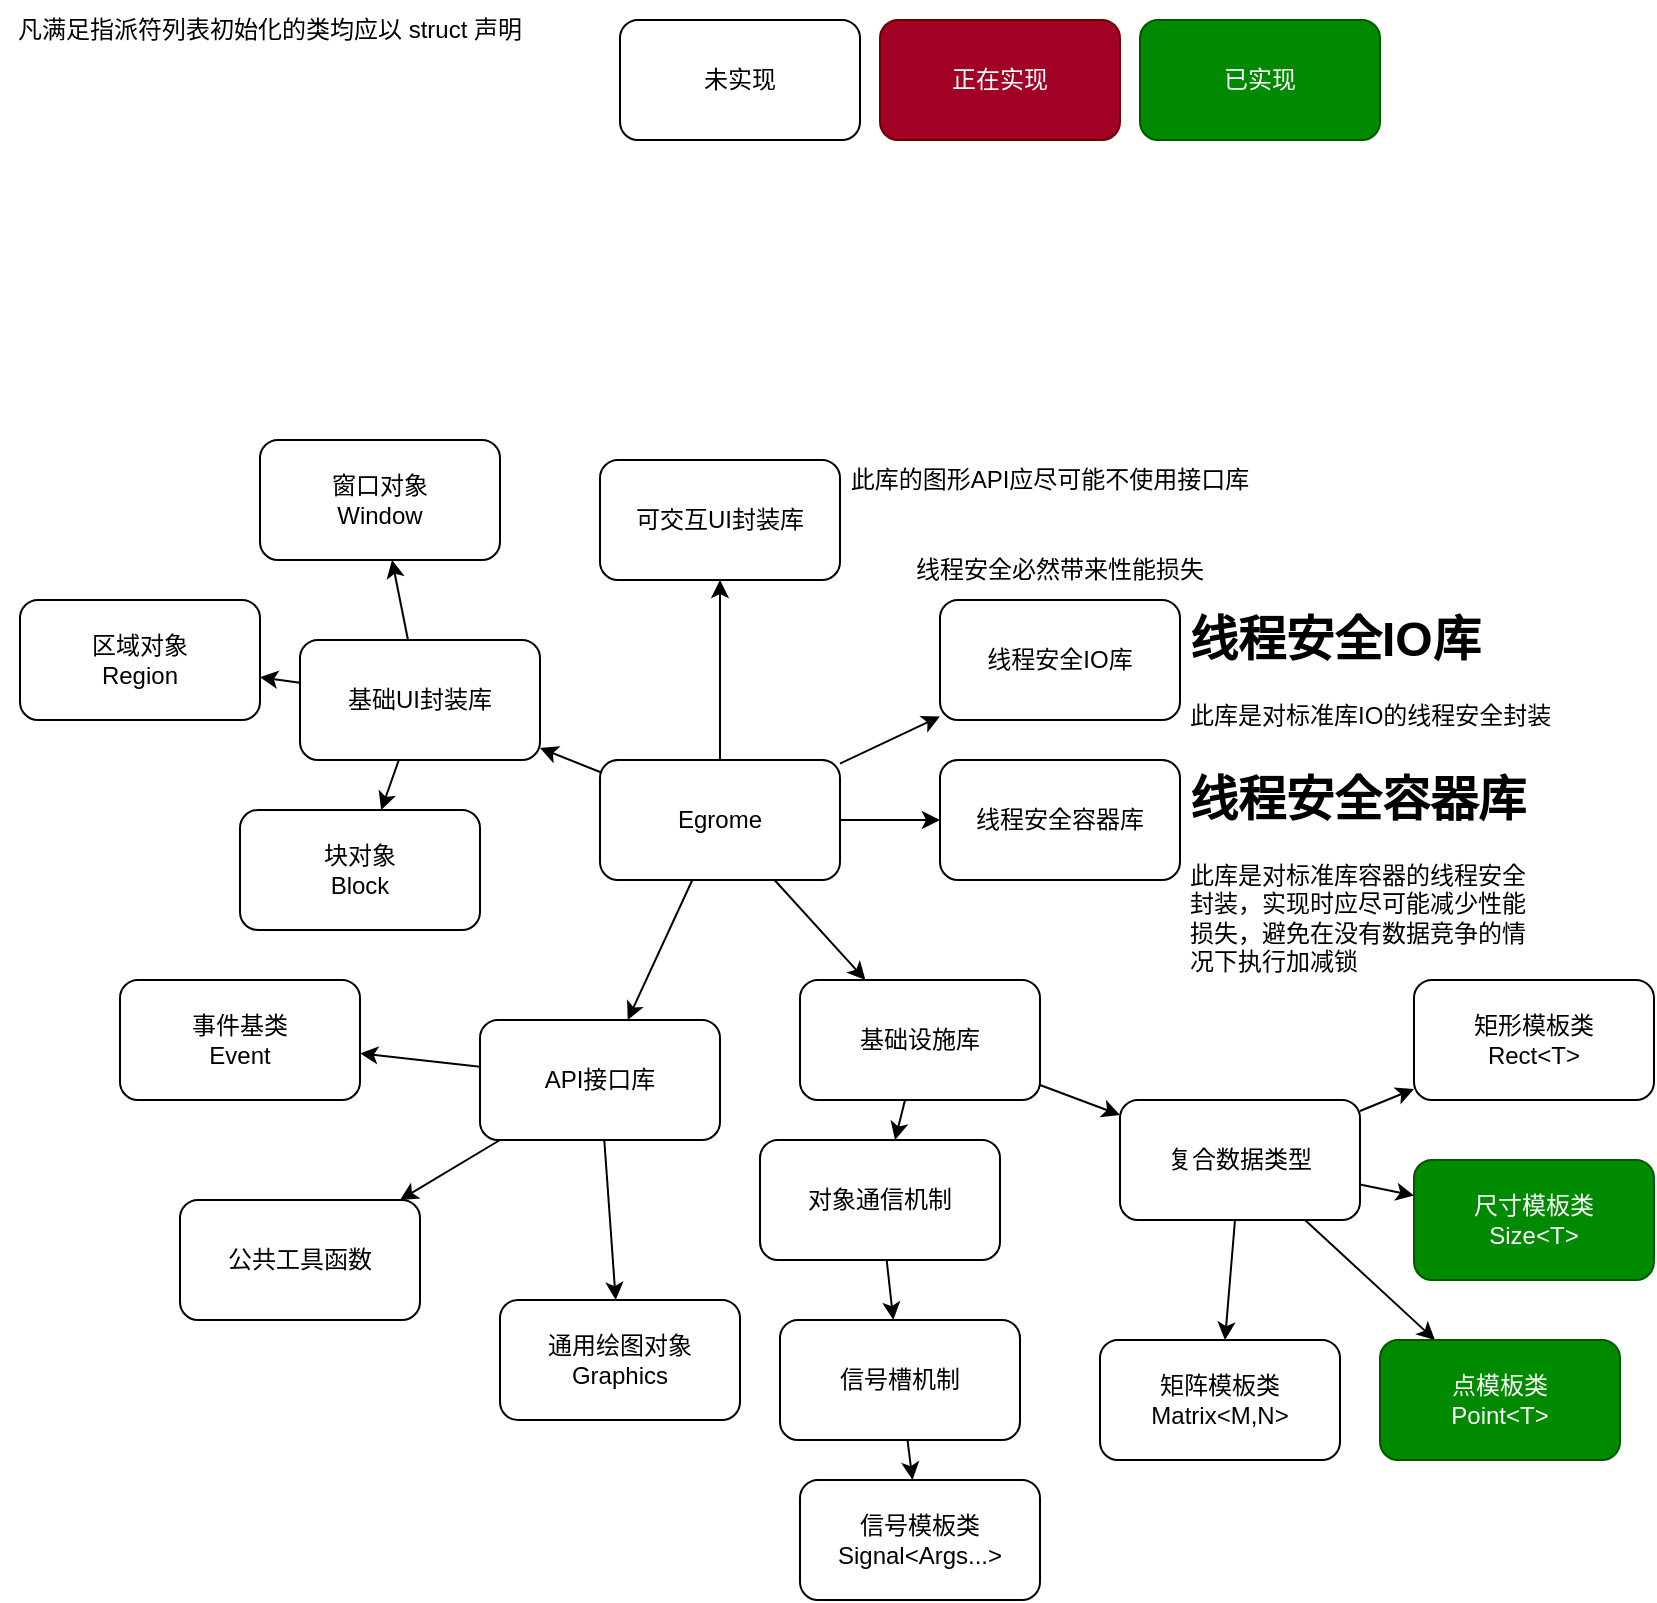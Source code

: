 <mxfile>
    <diagram id="NkuJCX3ARFkseNm6hfjC" name="第 1 页">
        <mxGraphModel dx="1234" dy="779" grid="1" gridSize="10" guides="1" tooltips="1" connect="1" arrows="1" fold="1" page="1" pageScale="1" pageWidth="827" pageHeight="1169" math="0" shadow="0">
            <root>
                <mxCell id="0"/>
                <mxCell id="1" parent="0"/>
                <mxCell id="20" style="edgeStyle=none;html=1;" parent="1" source="2" target="3" edge="1">
                    <mxGeometry relative="1" as="geometry"/>
                </mxCell>
                <mxCell id="21" style="edgeStyle=none;html=1;" parent="1" source="2" target="4" edge="1">
                    <mxGeometry relative="1" as="geometry"/>
                </mxCell>
                <mxCell id="27" style="edgeStyle=none;html=1;" parent="1" source="2" target="26" edge="1">
                    <mxGeometry relative="1" as="geometry"/>
                </mxCell>
                <mxCell id="30" style="edgeStyle=none;html=1;" parent="1" source="2" target="29" edge="1">
                    <mxGeometry relative="1" as="geometry"/>
                </mxCell>
                <mxCell id="32" style="edgeStyle=none;html=1;" parent="1" source="2" target="31" edge="1">
                    <mxGeometry relative="1" as="geometry"/>
                </mxCell>
                <mxCell id="45" style="edgeStyle=none;html=1;" parent="1" source="2" target="44" edge="1">
                    <mxGeometry relative="1" as="geometry"/>
                </mxCell>
                <mxCell id="2" value="Egrome" style="rounded=1;whiteSpace=wrap;html=1;" parent="1" vertex="1">
                    <mxGeometry x="300" y="380" width="120" height="60" as="geometry"/>
                </mxCell>
                <mxCell id="18" style="edgeStyle=none;html=1;" parent="1" source="3" target="6" edge="1">
                    <mxGeometry relative="1" as="geometry"/>
                </mxCell>
                <mxCell id="19" style="edgeStyle=none;html=1;" parent="1" source="3" target="7" edge="1">
                    <mxGeometry relative="1" as="geometry"/>
                </mxCell>
                <mxCell id="3" value="基础设施库" style="rounded=1;whiteSpace=wrap;html=1;" parent="1" vertex="1">
                    <mxGeometry x="400" y="490" width="120" height="60" as="geometry"/>
                </mxCell>
                <mxCell id="4" value="线程安全容器库" style="rounded=1;whiteSpace=wrap;html=1;" parent="1" vertex="1">
                    <mxGeometry x="470" y="380" width="120" height="60" as="geometry"/>
                </mxCell>
                <mxCell id="15" style="edgeStyle=none;html=1;" parent="1" source="6" target="9" edge="1">
                    <mxGeometry relative="1" as="geometry"/>
                </mxCell>
                <mxCell id="16" style="edgeStyle=none;html=1;" parent="1" source="6" target="10" edge="1">
                    <mxGeometry relative="1" as="geometry"/>
                </mxCell>
                <mxCell id="17" style="edgeStyle=none;html=1;" parent="1" source="6" target="11" edge="1">
                    <mxGeometry relative="1" as="geometry"/>
                </mxCell>
                <mxCell id="61" style="edgeStyle=none;html=1;" parent="1" source="6" target="60" edge="1">
                    <mxGeometry relative="1" as="geometry"/>
                </mxCell>
                <mxCell id="6" value="复合数据类型" style="rounded=1;whiteSpace=wrap;html=1;" parent="1" vertex="1">
                    <mxGeometry x="560" y="550" width="120" height="60" as="geometry"/>
                </mxCell>
                <mxCell id="23" style="edgeStyle=none;html=1;" parent="1" source="7" target="22" edge="1">
                    <mxGeometry relative="1" as="geometry"/>
                </mxCell>
                <mxCell id="7" value="对象通信机制" style="rounded=1;whiteSpace=wrap;html=1;" parent="1" vertex="1">
                    <mxGeometry x="380" y="570" width="120" height="60" as="geometry"/>
                </mxCell>
                <mxCell id="9" value="点模板类&lt;br&gt;Point&amp;lt;T&amp;gt;" style="rounded=1;whiteSpace=wrap;html=1;fillColor=#008a00;strokeColor=#005700;fontColor=#ffffff;" parent="1" vertex="1">
                    <mxGeometry x="690" y="670" width="120" height="60" as="geometry"/>
                </mxCell>
                <mxCell id="10" value="尺寸模板类&lt;br&gt;Size&amp;lt;T&amp;gt;" style="rounded=1;whiteSpace=wrap;html=1;fillColor=#008a00;fontColor=#ffffff;strokeColor=#005700;" parent="1" vertex="1">
                    <mxGeometry x="707" y="580" width="120" height="60" as="geometry"/>
                </mxCell>
                <mxCell id="11" value="矩形模板类&lt;br&gt;Rect&amp;lt;T&amp;gt;" style="rounded=1;whiteSpace=wrap;html=1;" parent="1" vertex="1">
                    <mxGeometry x="707" y="490" width="120" height="60" as="geometry"/>
                </mxCell>
                <mxCell id="25" style="edgeStyle=none;html=1;" parent="1" source="22" target="24" edge="1">
                    <mxGeometry relative="1" as="geometry"/>
                </mxCell>
                <mxCell id="22" value="信号槽机制" style="rounded=1;whiteSpace=wrap;html=1;" parent="1" vertex="1">
                    <mxGeometry x="390" y="660" width="120" height="60" as="geometry"/>
                </mxCell>
                <mxCell id="24" value="信号模板类&lt;br&gt;Signal&amp;lt;Args...&amp;gt;" style="rounded=1;whiteSpace=wrap;html=1;" parent="1" vertex="1">
                    <mxGeometry x="400" y="740" width="120" height="60" as="geometry"/>
                </mxCell>
                <mxCell id="47" style="edgeStyle=none;html=1;" parent="1" source="26" target="46" edge="1">
                    <mxGeometry relative="1" as="geometry"/>
                </mxCell>
                <mxCell id="59" style="edgeStyle=none;html=1;" parent="1" source="26" target="58" edge="1">
                    <mxGeometry relative="1" as="geometry"/>
                </mxCell>
                <mxCell id="26" value="API接口库" style="rounded=1;whiteSpace=wrap;html=1;" parent="1" vertex="1">
                    <mxGeometry x="240" y="510" width="120" height="60" as="geometry"/>
                </mxCell>
                <mxCell id="29" value="可交互UI封装库" style="rounded=1;whiteSpace=wrap;html=1;" parent="1" vertex="1">
                    <mxGeometry x="300" y="230" width="120" height="60" as="geometry"/>
                </mxCell>
                <mxCell id="31" value="线程安全IO库" style="rounded=1;whiteSpace=wrap;html=1;" parent="1" vertex="1">
                    <mxGeometry x="470" y="300" width="120" height="60" as="geometry"/>
                </mxCell>
                <mxCell id="35" value="&lt;h1&gt;线程安全容器库&lt;/h1&gt;&lt;div&gt;此库是对标准库容器的线程安全封装，实现时应尽可能减少性能损失，避免在没有数据竞争的情况下执行加减锁&lt;/div&gt;" style="text;html=1;strokeColor=none;fillColor=none;spacing=5;spacingTop=-20;whiteSpace=wrap;overflow=hidden;rounded=0;" parent="1" vertex="1">
                    <mxGeometry x="590" y="380" width="180" height="110" as="geometry"/>
                </mxCell>
                <mxCell id="36" value="&lt;h1&gt;线程安全IO库&lt;/h1&gt;&lt;div&gt;此库是对标准库IO的线程安全封装&lt;/div&gt;" style="text;html=1;strokeColor=none;fillColor=none;spacing=5;spacingTop=-20;whiteSpace=wrap;overflow=hidden;rounded=0;" parent="1" vertex="1">
                    <mxGeometry x="590" y="300" width="190" height="70" as="geometry"/>
                </mxCell>
                <mxCell id="37" value="线程安全必然带来性能损失" style="text;html=1;strokeColor=none;fillColor=none;align=center;verticalAlign=middle;whiteSpace=wrap;rounded=0;" parent="1" vertex="1">
                    <mxGeometry x="440" y="270" width="180" height="30" as="geometry"/>
                </mxCell>
                <mxCell id="38" value="此库的图形API应尽可能不使用接口库" style="text;html=1;strokeColor=none;fillColor=none;align=center;verticalAlign=middle;whiteSpace=wrap;rounded=0;" parent="1" vertex="1">
                    <mxGeometry x="420" y="230" width="210" height="20" as="geometry"/>
                </mxCell>
                <mxCell id="42" value="凡满足指派符列表初始化的类均应以 struct 声明" style="text;html=1;strokeColor=none;fillColor=none;align=center;verticalAlign=middle;whiteSpace=wrap;rounded=0;" parent="1" vertex="1">
                    <mxGeometry width="270" height="30" as="geometry"/>
                </mxCell>
                <mxCell id="49" style="edgeStyle=none;html=1;" parent="1" source="44" target="48" edge="1">
                    <mxGeometry relative="1" as="geometry"/>
                </mxCell>
                <mxCell id="51" style="edgeStyle=none;html=1;" parent="1" source="44" target="50" edge="1">
                    <mxGeometry relative="1" as="geometry"/>
                </mxCell>
                <mxCell id="53" style="edgeStyle=none;html=1;" parent="1" source="44" target="52" edge="1">
                    <mxGeometry relative="1" as="geometry"/>
                </mxCell>
                <mxCell id="44" value="基础UI封装库" style="rounded=1;whiteSpace=wrap;html=1;" parent="1" vertex="1">
                    <mxGeometry x="150" y="320" width="120" height="60" as="geometry"/>
                </mxCell>
                <mxCell id="46" value="通用绘图对象&lt;br&gt;Graphics" style="rounded=1;whiteSpace=wrap;html=1;" parent="1" vertex="1">
                    <mxGeometry x="250" y="650" width="120" height="60" as="geometry"/>
                </mxCell>
                <mxCell id="48" value="窗口对象&lt;br&gt;Window" style="rounded=1;whiteSpace=wrap;html=1;" parent="1" vertex="1">
                    <mxGeometry x="130" y="220" width="120" height="60" as="geometry"/>
                </mxCell>
                <mxCell id="50" value="区域对象&lt;br&gt;Region" style="rounded=1;whiteSpace=wrap;html=1;" parent="1" vertex="1">
                    <mxGeometry x="10" y="300" width="120" height="60" as="geometry"/>
                </mxCell>
                <mxCell id="52" value="块对象&lt;br&gt;Block" style="rounded=1;whiteSpace=wrap;html=1;" parent="1" vertex="1">
                    <mxGeometry x="120" y="405" width="120" height="60" as="geometry"/>
                </mxCell>
                <mxCell id="57" style="edgeStyle=none;html=1;" parent="1" source="26" target="56" edge="1">
                    <mxGeometry relative="1" as="geometry"/>
                </mxCell>
                <mxCell id="56" value="事件基类&lt;br&gt;Event" style="rounded=1;whiteSpace=wrap;html=1;" parent="1" vertex="1">
                    <mxGeometry x="60" y="490" width="120" height="60" as="geometry"/>
                </mxCell>
                <mxCell id="58" value="公共工具函数" style="rounded=1;whiteSpace=wrap;html=1;" parent="1" vertex="1">
                    <mxGeometry x="90" y="600" width="120" height="60" as="geometry"/>
                </mxCell>
                <mxCell id="60" value="矩阵模板类&lt;br&gt;Matrix&amp;lt;M,N&amp;gt;" style="rounded=1;whiteSpace=wrap;html=1;" parent="1" vertex="1">
                    <mxGeometry x="550" y="670" width="120" height="60" as="geometry"/>
                </mxCell>
                <mxCell id="62" value="未实现" style="rounded=1;whiteSpace=wrap;html=1;" parent="1" vertex="1">
                    <mxGeometry x="310" y="10" width="120" height="60" as="geometry"/>
                </mxCell>
                <mxCell id="63" value="正在实现" style="rounded=1;whiteSpace=wrap;html=1;fillColor=#a20025;fontColor=#ffffff;strokeColor=#6F0000;" parent="1" vertex="1">
                    <mxGeometry x="440" y="10" width="120" height="60" as="geometry"/>
                </mxCell>
                <mxCell id="64" value="已实现" style="rounded=1;whiteSpace=wrap;html=1;fillColor=#008a00;fontColor=#ffffff;strokeColor=#005700;" parent="1" vertex="1">
                    <mxGeometry x="570" y="10" width="120" height="60" as="geometry"/>
                </mxCell>
            </root>
        </mxGraphModel>
    </diagram>
</mxfile>